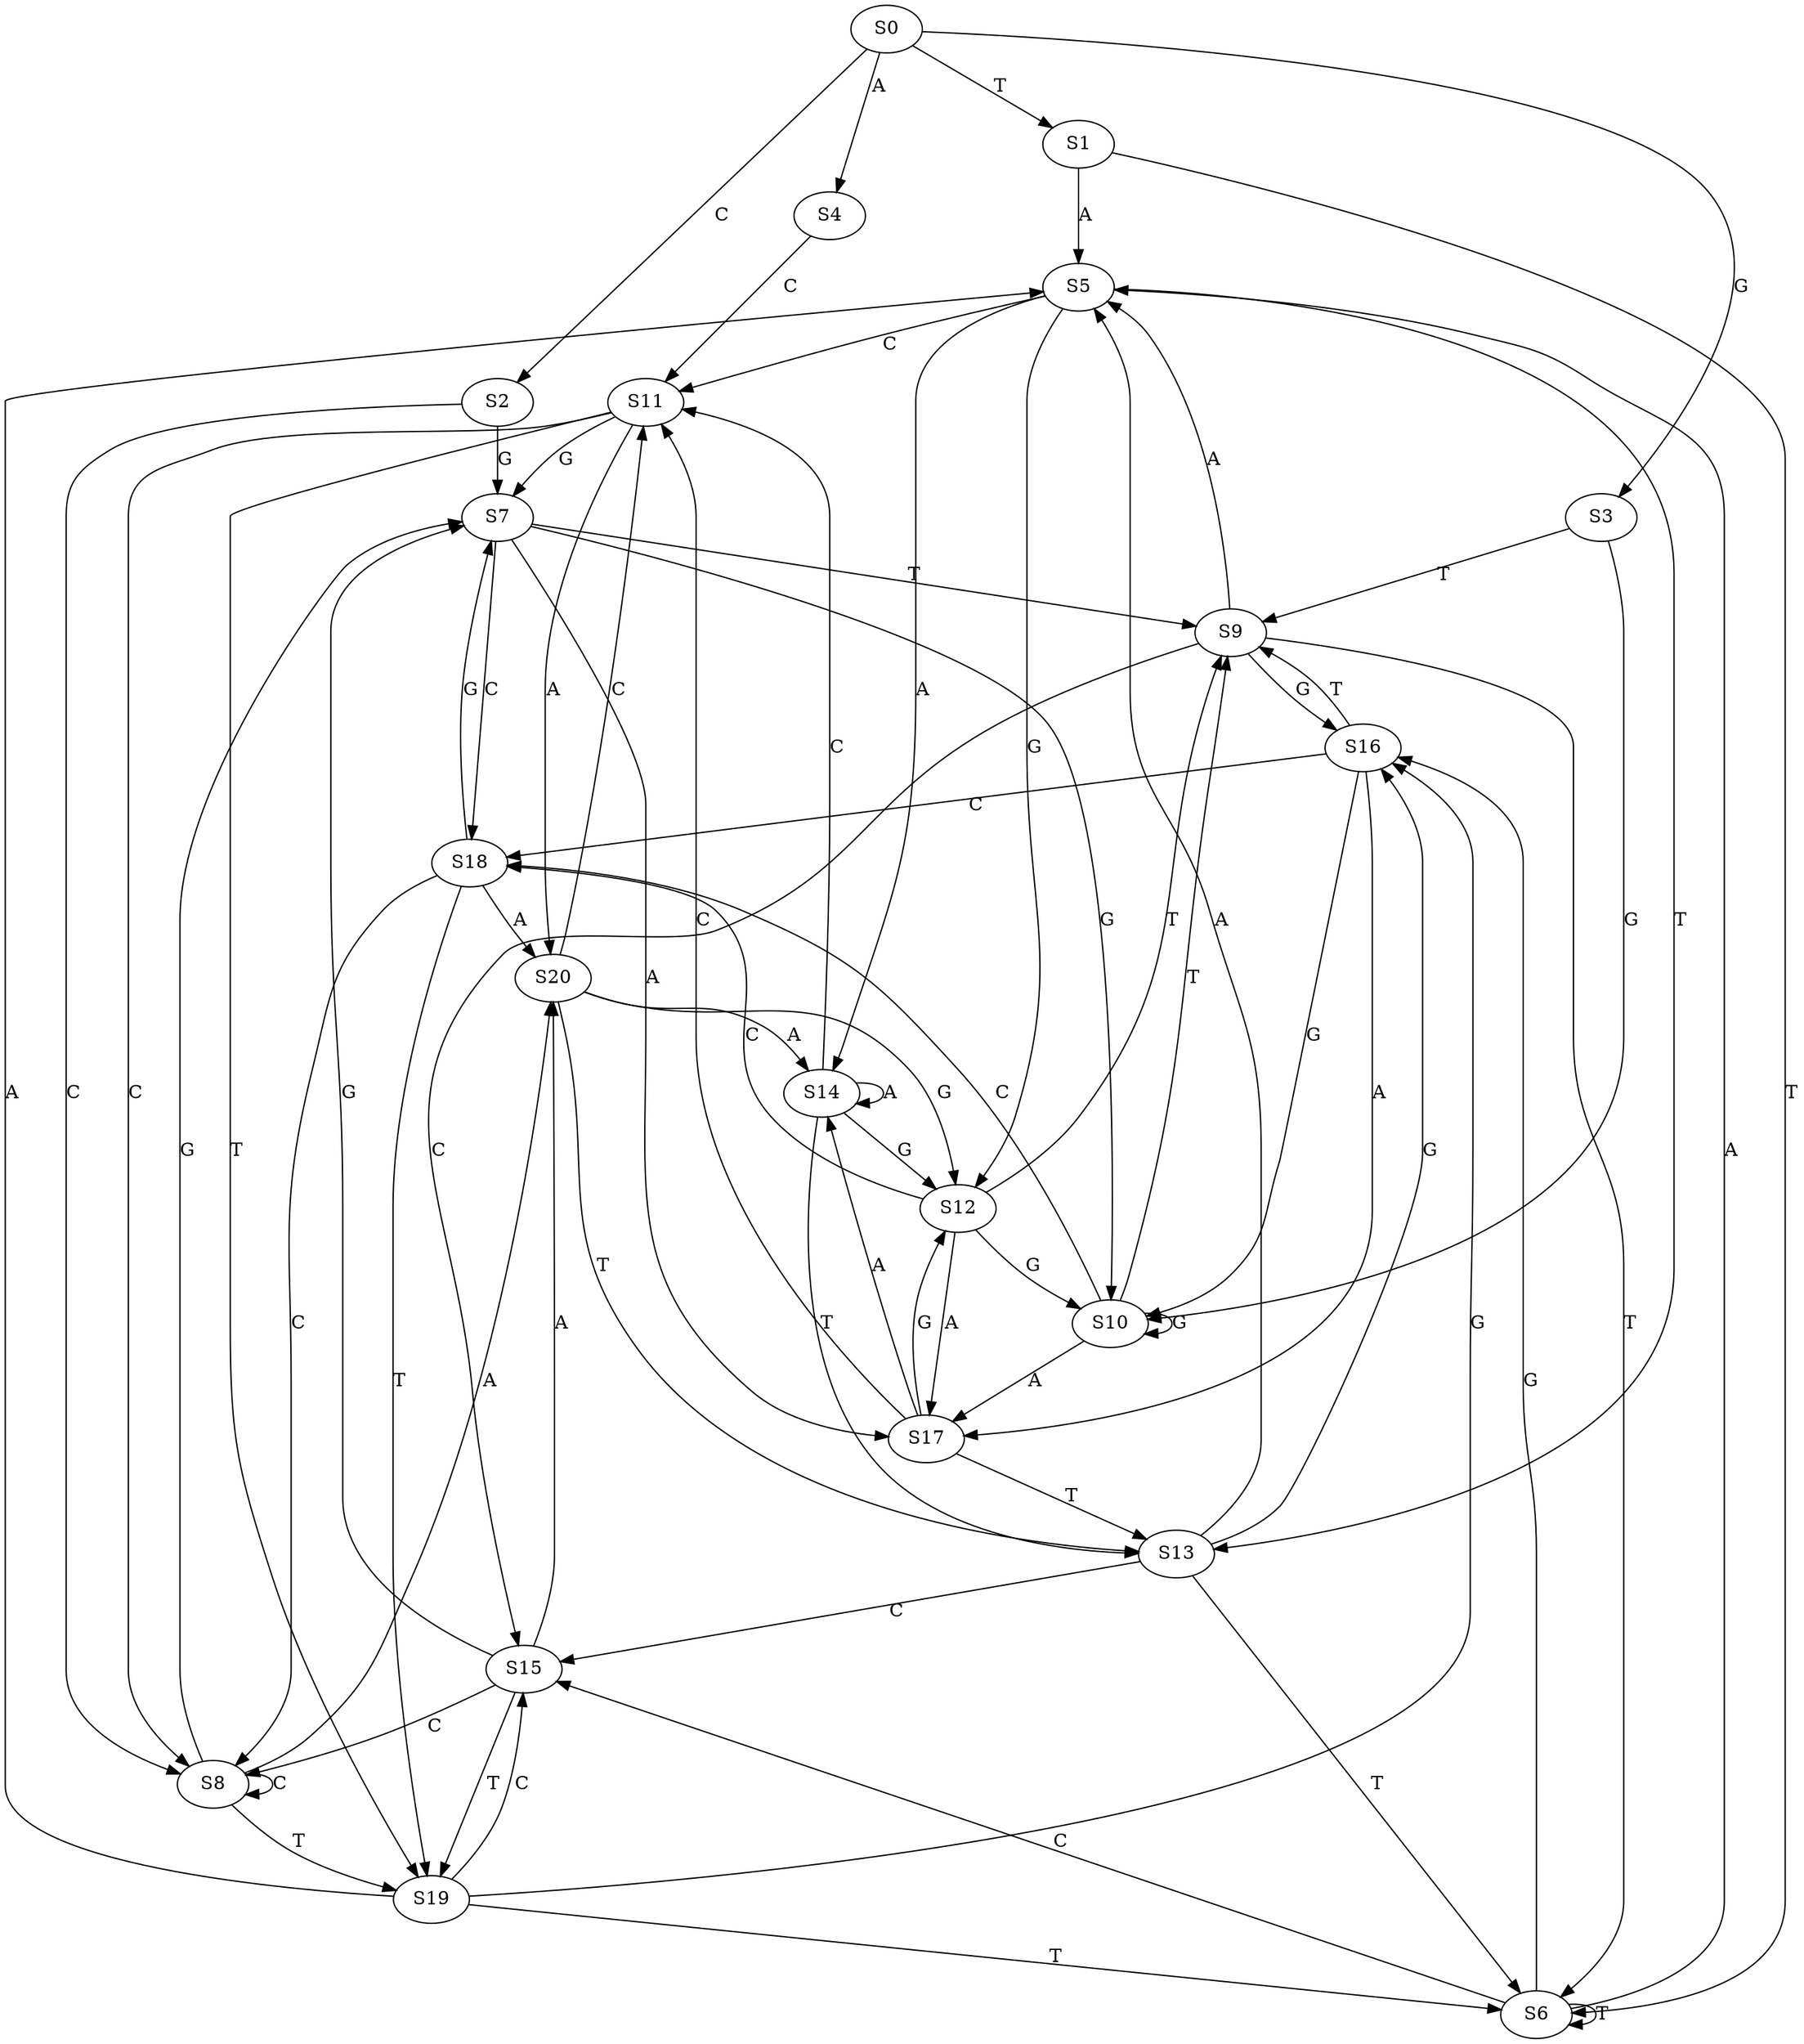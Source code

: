strict digraph  {
	S0 -> S1 [ label = T ];
	S0 -> S2 [ label = C ];
	S0 -> S3 [ label = G ];
	S0 -> S4 [ label = A ];
	S1 -> S5 [ label = A ];
	S1 -> S6 [ label = T ];
	S2 -> S7 [ label = G ];
	S2 -> S8 [ label = C ];
	S3 -> S9 [ label = T ];
	S3 -> S10 [ label = G ];
	S4 -> S11 [ label = C ];
	S5 -> S12 [ label = G ];
	S5 -> S13 [ label = T ];
	S5 -> S14 [ label = A ];
	S5 -> S11 [ label = C ];
	S6 -> S15 [ label = C ];
	S6 -> S16 [ label = G ];
	S6 -> S6 [ label = T ];
	S6 -> S5 [ label = A ];
	S7 -> S10 [ label = G ];
	S7 -> S17 [ label = A ];
	S7 -> S9 [ label = T ];
	S7 -> S18 [ label = C ];
	S8 -> S7 [ label = G ];
	S8 -> S19 [ label = T ];
	S8 -> S8 [ label = C ];
	S8 -> S20 [ label = A ];
	S9 -> S5 [ label = A ];
	S9 -> S15 [ label = C ];
	S9 -> S16 [ label = G ];
	S9 -> S6 [ label = T ];
	S10 -> S9 [ label = T ];
	S10 -> S17 [ label = A ];
	S10 -> S18 [ label = C ];
	S10 -> S10 [ label = G ];
	S11 -> S7 [ label = G ];
	S11 -> S19 [ label = T ];
	S11 -> S8 [ label = C ];
	S11 -> S20 [ label = A ];
	S12 -> S10 [ label = G ];
	S12 -> S17 [ label = A ];
	S12 -> S9 [ label = T ];
	S12 -> S18 [ label = C ];
	S13 -> S16 [ label = G ];
	S13 -> S6 [ label = T ];
	S13 -> S5 [ label = A ];
	S13 -> S15 [ label = C ];
	S14 -> S12 [ label = G ];
	S14 -> S11 [ label = C ];
	S14 -> S13 [ label = T ];
	S14 -> S14 [ label = A ];
	S15 -> S20 [ label = A ];
	S15 -> S7 [ label = G ];
	S15 -> S8 [ label = C ];
	S15 -> S19 [ label = T ];
	S16 -> S18 [ label = C ];
	S16 -> S9 [ label = T ];
	S16 -> S17 [ label = A ];
	S16 -> S10 [ label = G ];
	S17 -> S12 [ label = G ];
	S17 -> S11 [ label = C ];
	S17 -> S14 [ label = A ];
	S17 -> S13 [ label = T ];
	S18 -> S8 [ label = C ];
	S18 -> S19 [ label = T ];
	S18 -> S7 [ label = G ];
	S18 -> S20 [ label = A ];
	S19 -> S15 [ label = C ];
	S19 -> S16 [ label = G ];
	S19 -> S6 [ label = T ];
	S19 -> S5 [ label = A ];
	S20 -> S14 [ label = A ];
	S20 -> S12 [ label = G ];
	S20 -> S11 [ label = C ];
	S20 -> S13 [ label = T ];
}
